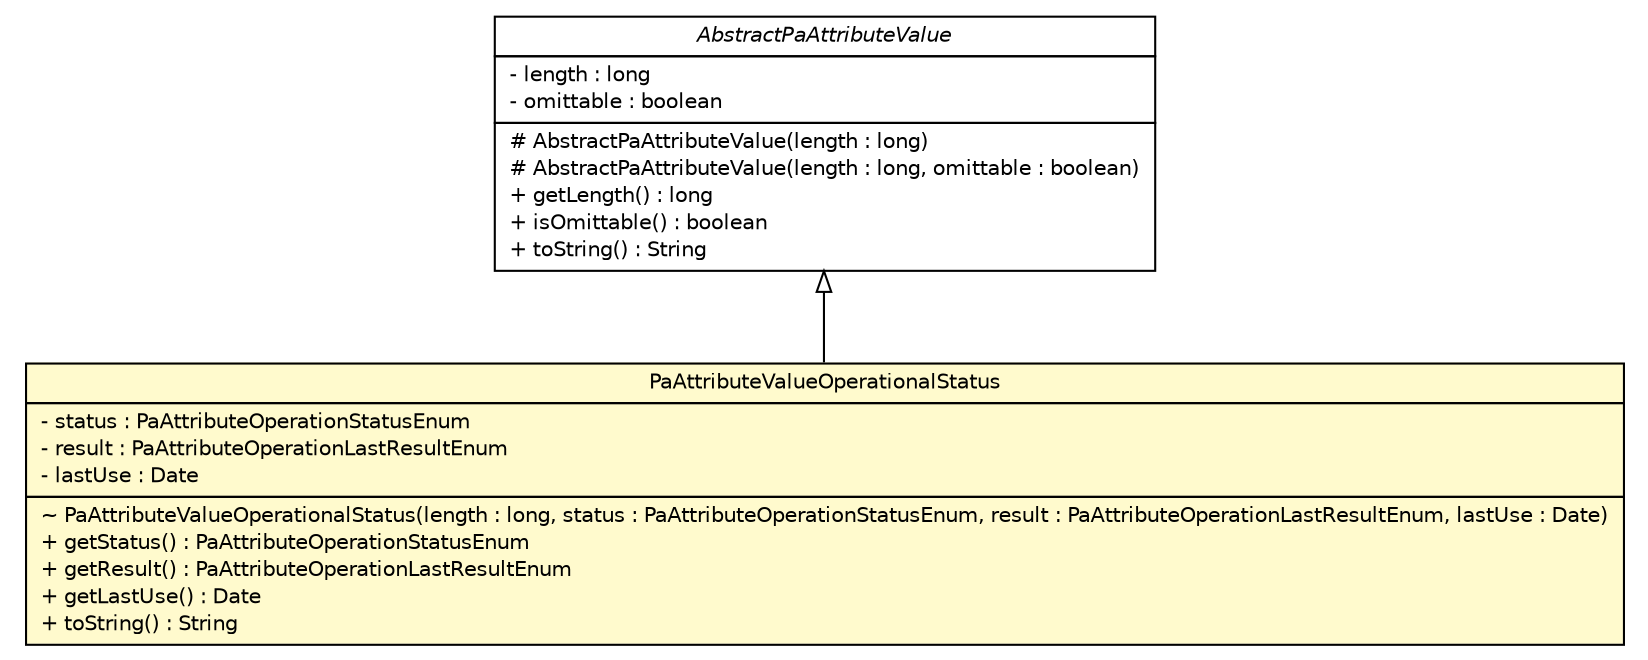 #!/usr/local/bin/dot
#
# Class diagram 
# Generated by UMLGraph version R5_6 (http://www.umlgraph.org/)
#

digraph G {
	edge [fontname="Helvetica",fontsize=10,labelfontname="Helvetica",labelfontsize=10];
	node [fontname="Helvetica",fontsize=10,shape=plaintext];
	nodesep=0.25;
	ranksep=0.5;
	// org.ietf.nea.pa.attribute.AbstractPaAttributeValue
	c77433 [label=<<table title="org.ietf.nea.pa.attribute.AbstractPaAttributeValue" border="0" cellborder="1" cellspacing="0" cellpadding="2" port="p" href="./AbstractPaAttributeValue.html">
		<tr><td><table border="0" cellspacing="0" cellpadding="1">
<tr><td align="center" balign="center"><font face="Helvetica-Oblique"> AbstractPaAttributeValue </font></td></tr>
		</table></td></tr>
		<tr><td><table border="0" cellspacing="0" cellpadding="1">
<tr><td align="left" balign="left"> - length : long </td></tr>
<tr><td align="left" balign="left"> - omittable : boolean </td></tr>
		</table></td></tr>
		<tr><td><table border="0" cellspacing="0" cellpadding="1">
<tr><td align="left" balign="left"> # AbstractPaAttributeValue(length : long) </td></tr>
<tr><td align="left" balign="left"> # AbstractPaAttributeValue(length : long, omittable : boolean) </td></tr>
<tr><td align="left" balign="left"> + getLength() : long </td></tr>
<tr><td align="left" balign="left"> + isOmittable() : boolean </td></tr>
<tr><td align="left" balign="left"> + toString() : String </td></tr>
		</table></td></tr>
		</table>>, URL="./AbstractPaAttributeValue.html", fontname="Helvetica", fontcolor="black", fontsize=10.0];
	// org.ietf.nea.pa.attribute.PaAttributeValueOperationalStatus
	c77434 [label=<<table title="org.ietf.nea.pa.attribute.PaAttributeValueOperationalStatus" border="0" cellborder="1" cellspacing="0" cellpadding="2" port="p" bgcolor="lemonChiffon" href="./PaAttributeValueOperationalStatus.html">
		<tr><td><table border="0" cellspacing="0" cellpadding="1">
<tr><td align="center" balign="center"> PaAttributeValueOperationalStatus </td></tr>
		</table></td></tr>
		<tr><td><table border="0" cellspacing="0" cellpadding="1">
<tr><td align="left" balign="left"> - status : PaAttributeOperationStatusEnum </td></tr>
<tr><td align="left" balign="left"> - result : PaAttributeOperationLastResultEnum </td></tr>
<tr><td align="left" balign="left"> - lastUse : Date </td></tr>
		</table></td></tr>
		<tr><td><table border="0" cellspacing="0" cellpadding="1">
<tr><td align="left" balign="left"> ~ PaAttributeValueOperationalStatus(length : long, status : PaAttributeOperationStatusEnum, result : PaAttributeOperationLastResultEnum, lastUse : Date) </td></tr>
<tr><td align="left" balign="left"> + getStatus() : PaAttributeOperationStatusEnum </td></tr>
<tr><td align="left" balign="left"> + getResult() : PaAttributeOperationLastResultEnum </td></tr>
<tr><td align="left" balign="left"> + getLastUse() : Date </td></tr>
<tr><td align="left" balign="left"> + toString() : String </td></tr>
		</table></td></tr>
		</table>>, URL="./PaAttributeValueOperationalStatus.html", fontname="Helvetica", fontcolor="black", fontsize=10.0];
	//org.ietf.nea.pa.attribute.PaAttributeValueOperationalStatus extends org.ietf.nea.pa.attribute.AbstractPaAttributeValue
	c77433:p -> c77434:p [dir=back,arrowtail=empty];
}

